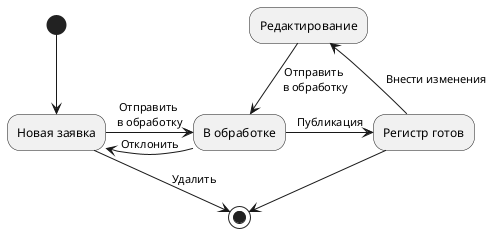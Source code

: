 @startuml
(*) --> "Новая заявка" as state1
state1 -right->[Отправить \nв обработку] "В обработке" as state2
state1 -right->[Удалить] (*) 
state2 -left->[Отклонить] state1
state2 -right->[Публикация] "Регистр готов" as state3
state3 -left->[Внести изменения] "Редактирование" as state4
state4 -->[Отправить \nв обработку] state2
state3 -->(*)
@enduml
